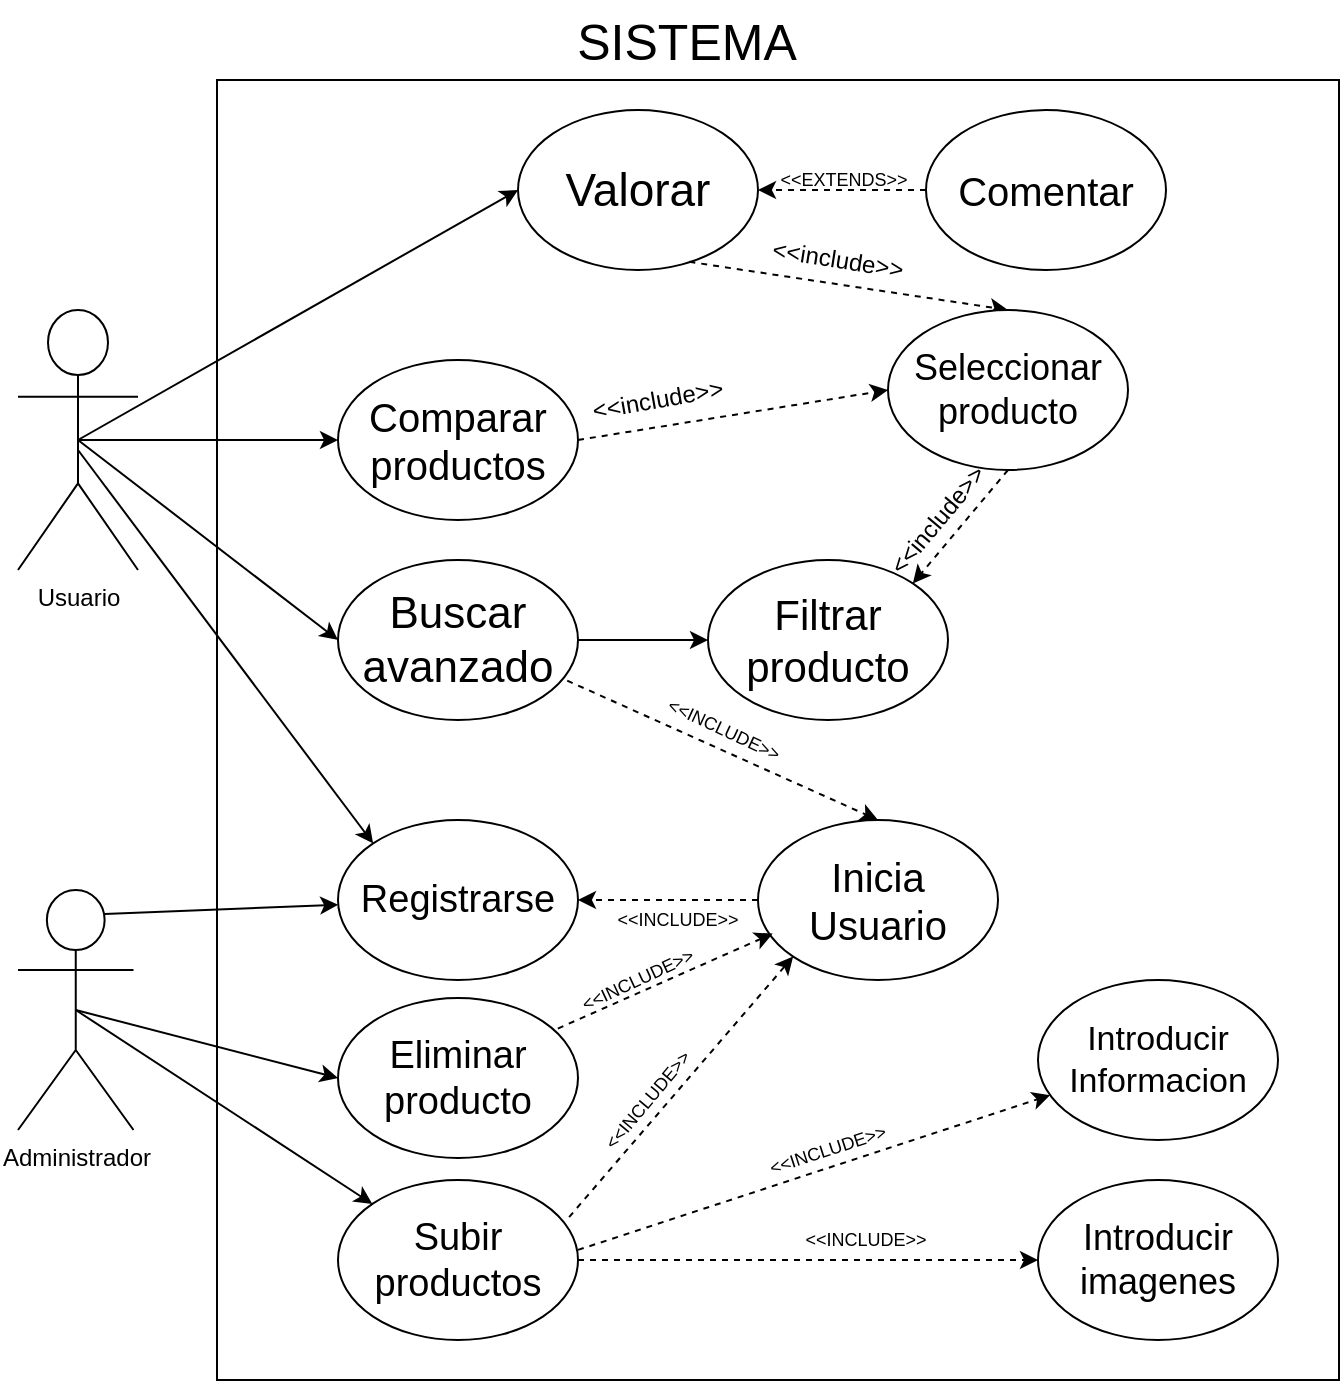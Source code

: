 <mxfile version="24.2.1" type="github">
  <diagram name="Page-1" id="jbMRIK46Z7TsJJB_fDQH">
    <mxGraphModel dx="1235" dy="655" grid="1" gridSize="10" guides="1" tooltips="1" connect="1" arrows="1" fold="1" page="1" pageScale="1" pageWidth="827" pageHeight="1169" math="0" shadow="0">
      <root>
        <mxCell id="0" />
        <mxCell id="1" parent="0" />
        <mxCell id="_kjgienJBv0ENxMN4GbK-1" value="" style="rounded=0;whiteSpace=wrap;html=1;" vertex="1" parent="1">
          <mxGeometry x="179.5" y="55" width="561" height="650" as="geometry" />
        </mxCell>
        <mxCell id="_kjgienJBv0ENxMN4GbK-2" value="Usuario" style="shape=umlActor;verticalLabelPosition=bottom;verticalAlign=top;html=1;outlineConnect=0;" vertex="1" parent="1">
          <mxGeometry x="80" y="170" width="60" height="130" as="geometry" />
        </mxCell>
        <mxCell id="_kjgienJBv0ENxMN4GbK-4" value="Administrador" style="shape=umlActor;verticalLabelPosition=bottom;verticalAlign=top;html=1;outlineConnect=0;" vertex="1" parent="1">
          <mxGeometry x="80" y="460" width="57.75" height="120" as="geometry" />
        </mxCell>
        <mxCell id="_kjgienJBv0ENxMN4GbK-9" value="SISTEMA" style="text;html=1;align=center;verticalAlign=middle;resizable=0;points=[];autosize=1;strokeColor=none;fillColor=none;fontSize=25;" vertex="1" parent="1">
          <mxGeometry x="349" y="15" width="130" height="40" as="geometry" />
        </mxCell>
        <mxCell id="_kjgienJBv0ENxMN4GbK-11" value="Registrarse" style="ellipse;whiteSpace=wrap;html=1;fontSize=19;" vertex="1" parent="1">
          <mxGeometry x="240" y="425" width="120" height="80" as="geometry" />
        </mxCell>
        <mxCell id="_kjgienJBv0ENxMN4GbK-12" value="Subir productos" style="ellipse;whiteSpace=wrap;html=1;fontSize=19;" vertex="1" parent="1">
          <mxGeometry x="240" y="605" width="120" height="80" as="geometry" />
        </mxCell>
        <mxCell id="_kjgienJBv0ENxMN4GbK-13" value="Comparar productos" style="ellipse;whiteSpace=wrap;html=1;fontSize=20;" vertex="1" parent="1">
          <mxGeometry x="240" y="195" width="120" height="80" as="geometry" />
        </mxCell>
        <mxCell id="_kjgienJBv0ENxMN4GbK-14" value="Filtrar producto" style="ellipse;whiteSpace=wrap;html=1;fontSize=21;" vertex="1" parent="1">
          <mxGeometry x="425" y="295" width="120" height="80" as="geometry" />
        </mxCell>
        <mxCell id="_kjgienJBv0ENxMN4GbK-15" value="Buscar avanzado" style="ellipse;whiteSpace=wrap;html=1;fontSize=22;" vertex="1" parent="1">
          <mxGeometry x="240" y="295" width="120" height="80" as="geometry" />
        </mxCell>
        <mxCell id="_kjgienJBv0ENxMN4GbK-45" style="edgeStyle=orthogonalEdgeStyle;rounded=0;orthogonalLoop=1;jettySize=auto;html=1;entryX=1;entryY=0.5;entryDx=0;entryDy=0;dashed=1;" edge="1" parent="1" source="_kjgienJBv0ENxMN4GbK-16" target="_kjgienJBv0ENxMN4GbK-18">
          <mxGeometry relative="1" as="geometry" />
        </mxCell>
        <mxCell id="_kjgienJBv0ENxMN4GbK-16" value="Comentar" style="ellipse;whiteSpace=wrap;html=1;fontSize=20;" vertex="1" parent="1">
          <mxGeometry x="534" y="70" width="120" height="80" as="geometry" />
        </mxCell>
        <mxCell id="_kjgienJBv0ENxMN4GbK-18" value="Valorar" style="ellipse;whiteSpace=wrap;html=1;fontSize=23;" vertex="1" parent="1">
          <mxGeometry x="330" y="70" width="120" height="80" as="geometry" />
        </mxCell>
        <mxCell id="_kjgienJBv0ENxMN4GbK-25" value="" style="endArrow=classic;html=1;rounded=0;entryX=0;entryY=0;entryDx=0;entryDy=0;" edge="1" parent="1" target="_kjgienJBv0ENxMN4GbK-11">
          <mxGeometry width="50" height="50" relative="1" as="geometry">
            <mxPoint x="110" y="240" as="sourcePoint" />
            <mxPoint x="160" y="190" as="targetPoint" />
          </mxGeometry>
        </mxCell>
        <mxCell id="_kjgienJBv0ENxMN4GbK-27" value="" style="endArrow=classic;html=1;rounded=0;exitX=0.75;exitY=0.1;exitDx=0;exitDy=0;exitPerimeter=0;" edge="1" parent="1" source="_kjgienJBv0ENxMN4GbK-4" target="_kjgienJBv0ENxMN4GbK-11">
          <mxGeometry width="50" height="50" relative="1" as="geometry">
            <mxPoint x="150" y="460" as="sourcePoint" />
            <mxPoint x="500" y="370" as="targetPoint" />
          </mxGeometry>
        </mxCell>
        <mxCell id="_kjgienJBv0ENxMN4GbK-29" value="" style="endArrow=classic;html=1;rounded=0;exitX=0.5;exitY=0.5;exitDx=0;exitDy=0;exitPerimeter=0;" edge="1" parent="1" source="_kjgienJBv0ENxMN4GbK-4" target="_kjgienJBv0ENxMN4GbK-12">
          <mxGeometry width="50" height="50" relative="1" as="geometry">
            <mxPoint x="450" y="420" as="sourcePoint" />
            <mxPoint x="500" y="370" as="targetPoint" />
          </mxGeometry>
        </mxCell>
        <mxCell id="_kjgienJBv0ENxMN4GbK-31" value="&amp;lt;&amp;lt;INCLUDE&amp;gt;&amp;gt;" style="text;html=1;align=center;verticalAlign=middle;whiteSpace=wrap;rounded=0;fontSize=9;rotation=-50;" vertex="1" parent="1">
          <mxGeometry x="365" y="550" width="60" height="30" as="geometry" />
        </mxCell>
        <mxCell id="_kjgienJBv0ENxMN4GbK-33" value="" style="endArrow=classic;html=1;rounded=0;entryX=0;entryY=0.5;entryDx=0;entryDy=0;exitX=0.5;exitY=0.5;exitDx=0;exitDy=0;exitPerimeter=0;" edge="1" parent="1" source="_kjgienJBv0ENxMN4GbK-2" target="_kjgienJBv0ENxMN4GbK-15">
          <mxGeometry width="50" height="50" relative="1" as="geometry">
            <mxPoint x="330" y="390" as="sourcePoint" />
            <mxPoint x="380" y="340" as="targetPoint" />
          </mxGeometry>
        </mxCell>
        <mxCell id="_kjgienJBv0ENxMN4GbK-36" value="&amp;lt;&amp;lt;INCLUDE&amp;gt;&amp;gt;" style="text;html=1;align=center;verticalAlign=middle;whiteSpace=wrap;rounded=0;fontSize=9;rotation=25;" vertex="1" parent="1">
          <mxGeometry x="403" y="365" width="60" height="30" as="geometry" />
        </mxCell>
        <mxCell id="_kjgienJBv0ENxMN4GbK-37" value="" style="endArrow=classic;html=1;rounded=0;exitX=1;exitY=0.5;exitDx=0;exitDy=0;" edge="1" parent="1" source="_kjgienJBv0ENxMN4GbK-15" target="_kjgienJBv0ENxMN4GbK-14">
          <mxGeometry width="50" height="50" relative="1" as="geometry">
            <mxPoint x="361" y="280" as="sourcePoint" />
            <mxPoint x="411" y="230" as="targetPoint" />
          </mxGeometry>
        </mxCell>
        <mxCell id="_kjgienJBv0ENxMN4GbK-39" value="" style="endArrow=classic;html=1;rounded=0;exitX=0.5;exitY=0.5;exitDx=0;exitDy=0;exitPerimeter=0;entryX=0;entryY=0.5;entryDx=0;entryDy=0;" edge="1" parent="1" source="_kjgienJBv0ENxMN4GbK-2" target="_kjgienJBv0ENxMN4GbK-13">
          <mxGeometry width="50" height="50" relative="1" as="geometry">
            <mxPoint x="150" y="160" as="sourcePoint" />
            <mxPoint x="200" y="110" as="targetPoint" />
          </mxGeometry>
        </mxCell>
        <mxCell id="_kjgienJBv0ENxMN4GbK-41" value="&amp;lt;&amp;lt;include&amp;gt;&amp;gt;" style="text;html=1;align=center;verticalAlign=middle;whiteSpace=wrap;rounded=0;fontSize=12;rotation=-50;" vertex="1" parent="1">
          <mxGeometry x="510" y="260" width="60" height="30" as="geometry" />
        </mxCell>
        <mxCell id="_kjgienJBv0ENxMN4GbK-42" value="" style="endArrow=classic;html=1;rounded=0;exitX=0.5;exitY=1;exitDx=0;exitDy=0;dashed=1;entryX=1;entryY=0;entryDx=0;entryDy=0;" edge="1" parent="1" source="_kjgienJBv0ENxMN4GbK-76" target="_kjgienJBv0ENxMN4GbK-14">
          <mxGeometry width="50" height="50" relative="1" as="geometry">
            <mxPoint x="191" y="380" as="sourcePoint" />
            <mxPoint x="241" y="330" as="targetPoint" />
          </mxGeometry>
        </mxCell>
        <mxCell id="_kjgienJBv0ENxMN4GbK-43" value="" style="endArrow=classic;html=1;rounded=0;exitX=0.5;exitY=0.5;exitDx=0;exitDy=0;exitPerimeter=0;entryX=0;entryY=0.5;entryDx=0;entryDy=0;" edge="1" parent="1" source="_kjgienJBv0ENxMN4GbK-2" target="_kjgienJBv0ENxMN4GbK-18">
          <mxGeometry width="50" height="50" relative="1" as="geometry">
            <mxPoint x="40" y="490" as="sourcePoint" />
            <mxPoint x="90" y="440" as="targetPoint" />
          </mxGeometry>
        </mxCell>
        <mxCell id="_kjgienJBv0ENxMN4GbK-46" value="&amp;lt;&amp;lt;EXTENDS&amp;gt;&amp;gt;" style="text;html=1;align=center;verticalAlign=middle;whiteSpace=wrap;rounded=0;fontSize=9;rotation=0;" vertex="1" parent="1">
          <mxGeometry x="463" y="90" width="60" height="30" as="geometry" />
        </mxCell>
        <mxCell id="_kjgienJBv0ENxMN4GbK-48" value="" style="endArrow=classic;html=1;rounded=0;exitX=0.714;exitY=0.949;exitDx=0;exitDy=0;entryX=0.5;entryY=0;entryDx=0;entryDy=0;dashed=1;exitPerimeter=0;" edge="1" parent="1" source="_kjgienJBv0ENxMN4GbK-18" target="_kjgienJBv0ENxMN4GbK-76">
          <mxGeometry width="50" height="50" relative="1" as="geometry">
            <mxPoint x="190" y="340" as="sourcePoint" />
            <mxPoint x="240" y="290" as="targetPoint" />
          </mxGeometry>
        </mxCell>
        <mxCell id="_kjgienJBv0ENxMN4GbK-54" style="edgeStyle=orthogonalEdgeStyle;rounded=0;orthogonalLoop=1;jettySize=auto;html=1;entryX=1;entryY=0.5;entryDx=0;entryDy=0;dashed=1;" edge="1" parent="1" source="_kjgienJBv0ENxMN4GbK-50" target="_kjgienJBv0ENxMN4GbK-11">
          <mxGeometry relative="1" as="geometry" />
        </mxCell>
        <mxCell id="_kjgienJBv0ENxMN4GbK-50" value="Inicia Usuario" style="ellipse;whiteSpace=wrap;html=1;fontSize=20;" vertex="1" parent="1">
          <mxGeometry x="450" y="425" width="120" height="80" as="geometry" />
        </mxCell>
        <mxCell id="_kjgienJBv0ENxMN4GbK-52" value="" style="endArrow=classic;html=1;rounded=0;exitX=0.955;exitY=0.754;exitDx=0;exitDy=0;entryX=0.5;entryY=0;entryDx=0;entryDy=0;dashed=1;exitPerimeter=0;" edge="1" parent="1" source="_kjgienJBv0ENxMN4GbK-15" target="_kjgienJBv0ENxMN4GbK-50">
          <mxGeometry width="50" height="50" relative="1" as="geometry">
            <mxPoint x="280" y="500" as="sourcePoint" />
            <mxPoint x="330" y="450" as="targetPoint" />
          </mxGeometry>
        </mxCell>
        <mxCell id="_kjgienJBv0ENxMN4GbK-53" value="" style="endArrow=classic;html=1;rounded=0;exitX=0.963;exitY=0.232;exitDx=0;exitDy=0;exitPerimeter=0;entryX=0;entryY=1;entryDx=0;entryDy=0;dashed=1;" edge="1" parent="1" source="_kjgienJBv0ENxMN4GbK-12" target="_kjgienJBv0ENxMN4GbK-50">
          <mxGeometry width="50" height="50" relative="1" as="geometry">
            <mxPoint x="430" y="620" as="sourcePoint" />
            <mxPoint x="480" y="570" as="targetPoint" />
          </mxGeometry>
        </mxCell>
        <mxCell id="_kjgienJBv0ENxMN4GbK-57" value="&amp;lt;&amp;lt;INCLUDE&amp;gt;&amp;gt;" style="text;html=1;align=center;verticalAlign=middle;whiteSpace=wrap;rounded=0;fontSize=9;rotation=0;" vertex="1" parent="1">
          <mxGeometry x="380" y="460" width="60" height="30" as="geometry" />
        </mxCell>
        <mxCell id="_kjgienJBv0ENxMN4GbK-59" value="&amp;lt;&amp;lt;include&amp;gt;&amp;gt;" style="text;html=1;align=center;verticalAlign=middle;whiteSpace=wrap;rounded=0;fontSize=12;rotation=9;" vertex="1" parent="1">
          <mxGeometry x="460" y="130" width="60" height="30" as="geometry" />
        </mxCell>
        <mxCell id="_kjgienJBv0ENxMN4GbK-63" value="Introducir Informacion" style="ellipse;whiteSpace=wrap;html=1;fontSize=17;" vertex="1" parent="1">
          <mxGeometry x="590" y="505" width="120" height="80" as="geometry" />
        </mxCell>
        <mxCell id="_kjgienJBv0ENxMN4GbK-64" value="Introducir imagenes" style="ellipse;whiteSpace=wrap;html=1;fontSize=18;" vertex="1" parent="1">
          <mxGeometry x="590" y="605" width="120" height="80" as="geometry" />
        </mxCell>
        <mxCell id="_kjgienJBv0ENxMN4GbK-65" value="" style="endArrow=classic;html=1;rounded=0;exitX=1;exitY=0.437;exitDx=0;exitDy=0;exitPerimeter=0;dashed=1;" edge="1" parent="1" source="_kjgienJBv0ENxMN4GbK-12" target="_kjgienJBv0ENxMN4GbK-63">
          <mxGeometry width="50" height="50" relative="1" as="geometry">
            <mxPoint x="450" y="570" as="sourcePoint" />
            <mxPoint x="500" y="520" as="targetPoint" />
          </mxGeometry>
        </mxCell>
        <mxCell id="_kjgienJBv0ENxMN4GbK-66" value="" style="endArrow=classic;html=1;rounded=0;entryX=0;entryY=0.5;entryDx=0;entryDy=0;exitX=1;exitY=0.5;exitDx=0;exitDy=0;dashed=1;" edge="1" parent="1" source="_kjgienJBv0ENxMN4GbK-12" target="_kjgienJBv0ENxMN4GbK-64">
          <mxGeometry width="50" height="50" relative="1" as="geometry">
            <mxPoint x="360" y="640" as="sourcePoint" />
            <mxPoint x="500" y="520" as="targetPoint" />
          </mxGeometry>
        </mxCell>
        <mxCell id="_kjgienJBv0ENxMN4GbK-67" value="&amp;lt;&amp;lt;INCLUDE&amp;gt;&amp;gt;" style="text;html=1;align=center;verticalAlign=middle;whiteSpace=wrap;rounded=0;fontSize=9;rotation=342;" vertex="1" parent="1">
          <mxGeometry x="455" y="575" width="60" height="30" as="geometry" />
        </mxCell>
        <mxCell id="_kjgienJBv0ENxMN4GbK-68" value="&amp;lt;&amp;lt;INCLUDE&amp;gt;&amp;gt;" style="text;html=1;align=center;verticalAlign=middle;whiteSpace=wrap;rounded=0;fontSize=9;rotation=0;" vertex="1" parent="1">
          <mxGeometry x="474" y="620" width="60" height="30" as="geometry" />
        </mxCell>
        <mxCell id="_kjgienJBv0ENxMN4GbK-69" value="Eliminar producto" style="ellipse;whiteSpace=wrap;html=1;fontSize=19;" vertex="1" parent="1">
          <mxGeometry x="240" y="514" width="120" height="80" as="geometry" />
        </mxCell>
        <mxCell id="_kjgienJBv0ENxMN4GbK-70" value="" style="endArrow=classic;html=1;rounded=0;exitX=0.5;exitY=0.5;exitDx=0;exitDy=0;exitPerimeter=0;entryX=0;entryY=0.5;entryDx=0;entryDy=0;" edge="1" parent="1" source="_kjgienJBv0ENxMN4GbK-4" target="_kjgienJBv0ENxMN4GbK-69">
          <mxGeometry width="50" height="50" relative="1" as="geometry">
            <mxPoint x="290" y="530" as="sourcePoint" />
            <mxPoint x="340" y="480" as="targetPoint" />
          </mxGeometry>
        </mxCell>
        <mxCell id="_kjgienJBv0ENxMN4GbK-72" value="" style="endArrow=classic;html=1;rounded=0;entryX=0.061;entryY=0.71;entryDx=0;entryDy=0;entryPerimeter=0;exitX=0.916;exitY=0.191;exitDx=0;exitDy=0;exitPerimeter=0;dashed=1;" edge="1" parent="1" source="_kjgienJBv0ENxMN4GbK-69" target="_kjgienJBv0ENxMN4GbK-50">
          <mxGeometry width="50" height="50" relative="1" as="geometry">
            <mxPoint x="290" y="530" as="sourcePoint" />
            <mxPoint x="340" y="480" as="targetPoint" />
          </mxGeometry>
        </mxCell>
        <mxCell id="_kjgienJBv0ENxMN4GbK-73" value="&amp;lt;&amp;lt;INCLUDE&amp;gt;&amp;gt;" style="text;html=1;align=center;verticalAlign=middle;whiteSpace=wrap;rounded=0;fontSize=9;rotation=-25;" vertex="1" parent="1">
          <mxGeometry x="360" y="490" width="60" height="30" as="geometry" />
        </mxCell>
        <mxCell id="_kjgienJBv0ENxMN4GbK-76" value="Seleccionar producto" style="ellipse;whiteSpace=wrap;html=1;fontSize=18;" vertex="1" parent="1">
          <mxGeometry x="515" y="170" width="120" height="80" as="geometry" />
        </mxCell>
        <mxCell id="_kjgienJBv0ENxMN4GbK-79" value="" style="endArrow=classic;html=1;rounded=0;exitX=1;exitY=0.5;exitDx=0;exitDy=0;entryX=0;entryY=0.5;entryDx=0;entryDy=0;dashed=1;" edge="1" parent="1" source="_kjgienJBv0ENxMN4GbK-13" target="_kjgienJBv0ENxMN4GbK-76">
          <mxGeometry width="50" height="50" relative="1" as="geometry">
            <mxPoint x="900" y="300" as="sourcePoint" />
            <mxPoint x="950" y="250" as="targetPoint" />
          </mxGeometry>
        </mxCell>
        <mxCell id="_kjgienJBv0ENxMN4GbK-80" value="&amp;lt;&amp;lt;include&amp;gt;&amp;gt;" style="text;html=1;align=center;verticalAlign=middle;whiteSpace=wrap;rounded=0;fontSize=12;rotation=-10;" vertex="1" parent="1">
          <mxGeometry x="370" y="200" width="60" height="30" as="geometry" />
        </mxCell>
      </root>
    </mxGraphModel>
  </diagram>
</mxfile>
